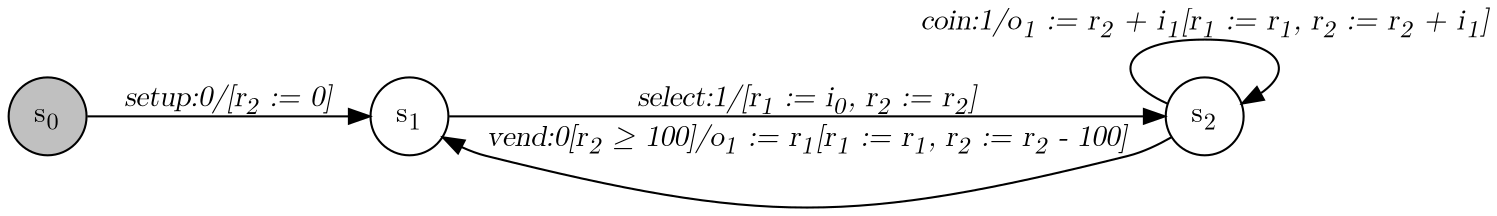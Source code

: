 digraph Drinks_Machine_Payforward{
    graph [rankdir="LR", fontname="Latin Modern Math"];
    node [color="black", fillcolor="white", shape="circle", style="filled", fontname="Latin Modern Math"];
    edge [fontname="Latin Modern Math"];

    s0[fillcolor="gray", label=<s<sub>0</sub>>];
    s1[label=<s<sub>1</sub>>];
    s2[label=<s<sub>2</sub>>];

    s2->s2[label=<<i>coin:1/o<sub>1</sub> := r<sub>2</sub> + i<sub>1</sub>&#91;r<sub>1</sub> := r<sub>1</sub>, r<sub>2</sub> := r<sub>2</sub> + i<sub>1</sub>&#93;</i>>];
    s0->s1[label=<<i>setup:0/&#91;r<sub>2</sub> := 0&#93;</i>>];
    s1->s2[label=<<i>select:1/&#91;r<sub>1</sub> := i<sub>0</sub>, r<sub>2</sub> := r<sub>2</sub>&#93;</i>>];
    s2->s1[label=<<i>vend:0&#91;r<sub>2</sub> &ge; 100&#93;/o<sub>1</sub> := r<sub>1</sub>&#91;r<sub>1</sub> := r<sub>1</sub>, r<sub>2</sub> := r<sub>2</sub> - 100&#93;</i>>];
}
